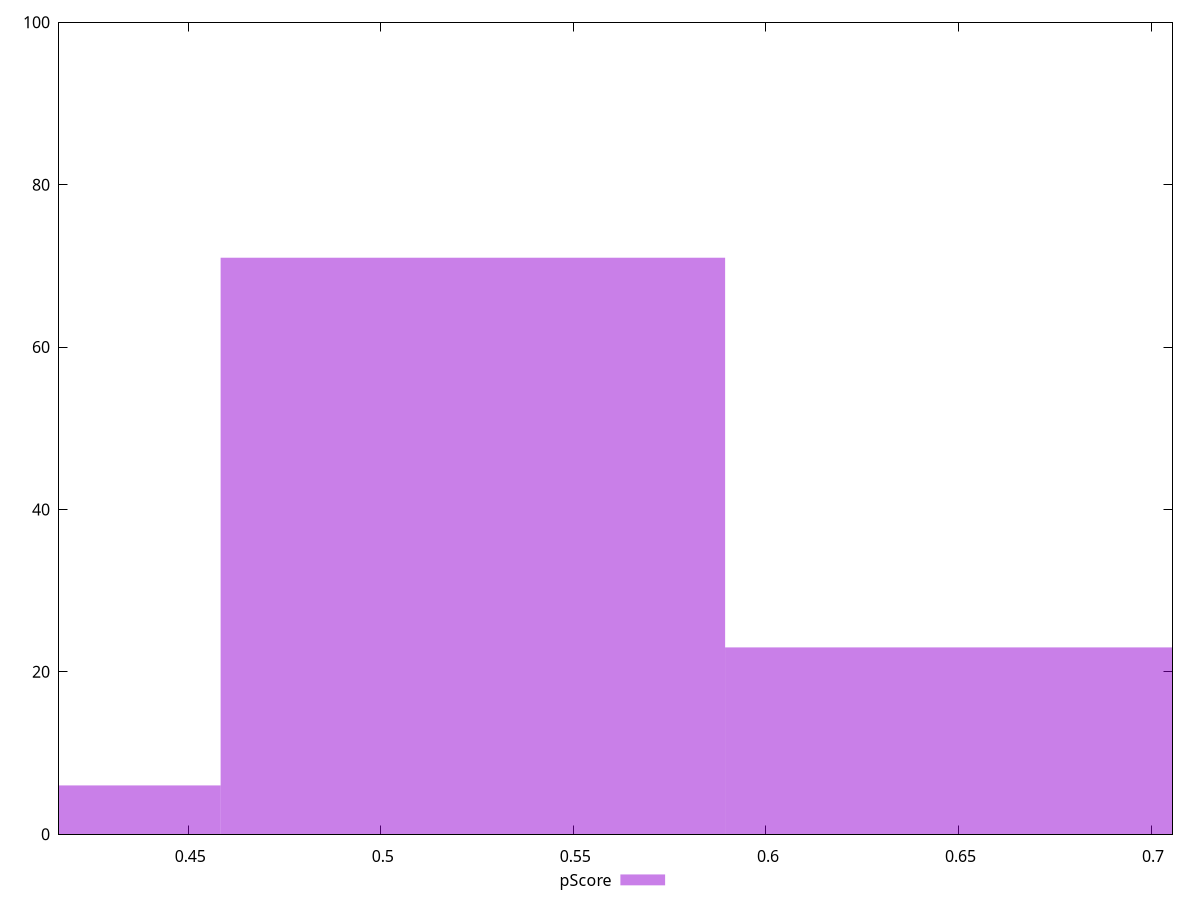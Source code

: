 reset

$pScore <<EOF
0.3929379416487114 6
0.5239172555316152 71
0.654896569414519 23
EOF

set key outside below
set boxwidth 0.1309793138829038
set xrange [0.41647058823529415:0.7055555555555556]
set yrange [0:100]
set trange [0:100]
set style fill transparent solid 0.5 noborder
set terminal svg size 640, 490 enhanced background rgb 'white'
set output "report_00013_2021-02-09T12-04-24.940Z/uses-http2/samples/pages+cached+noadtech+nomedia+nocss/pScore/histogram.svg"

plot $pScore title "pScore" with boxes

reset
